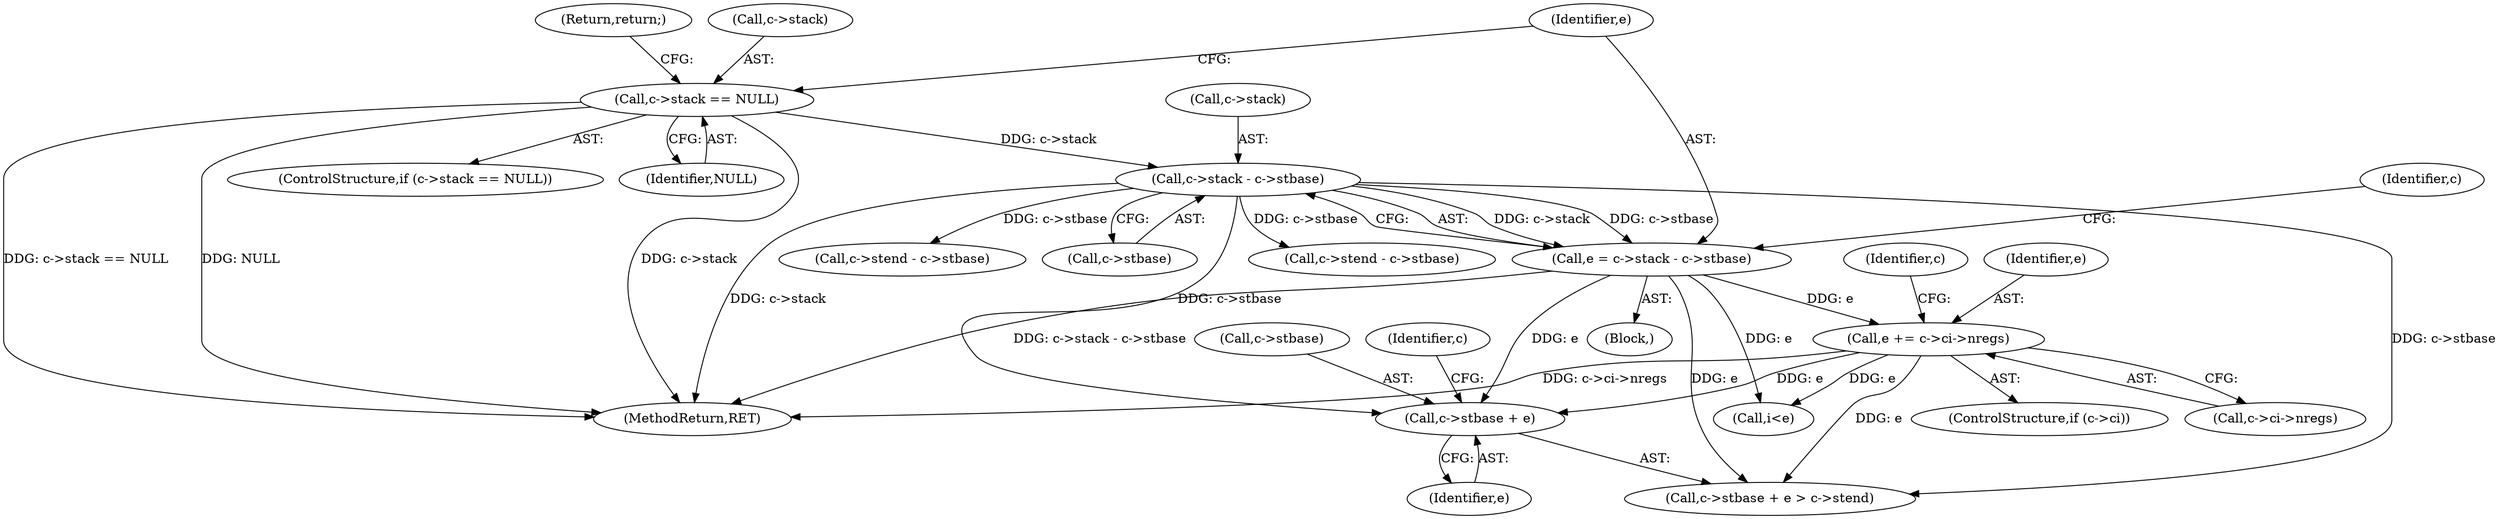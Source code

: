 digraph "0_mruby_5c114c91d4ff31859fcd84cf8bf349b737b90d99@pointer" {
"1000136" [label="(Call,c->stbase + e)"];
"1000116" [label="(Call,c->stack - c->stbase)"];
"1000108" [label="(Call,c->stack == NULL)"];
"1000114" [label="(Call,e = c->stack - c->stbase)"];
"1000127" [label="(Call,e += c->ci->nregs)"];
"1000182" [label="(Call,c->stend - c->stbase)"];
"1000128" [label="(Identifier,e)"];
"1000137" [label="(Call,c->stbase)"];
"1000206" [label="(MethodReturn,RET)"];
"1000157" [label="(Call,i<e)"];
"1000117" [label="(Call,c->stack)"];
"1000109" [label="(Call,c->stack)"];
"1000140" [label="(Identifier,e)"];
"1000113" [label="(Return,return;)"];
"1000120" [label="(Call,c->stbase)"];
"1000142" [label="(Identifier,c)"];
"1000136" [label="(Call,c->stbase + e)"];
"1000138" [label="(Identifier,c)"];
"1000135" [label="(Call,c->stbase + e > c->stend)"];
"1000108" [label="(Call,c->stack == NULL)"];
"1000146" [label="(Call,c->stend - c->stbase)"];
"1000129" [label="(Call,c->ci->nregs)"];
"1000107" [label="(ControlStructure,if (c->stack == NULL))"];
"1000125" [label="(Identifier,c)"];
"1000127" [label="(Call,e += c->ci->nregs)"];
"1000112" [label="(Identifier,NULL)"];
"1000103" [label="(Block,)"];
"1000116" [label="(Call,c->stack - c->stbase)"];
"1000115" [label="(Identifier,e)"];
"1000114" [label="(Call,e = c->stack - c->stbase)"];
"1000123" [label="(ControlStructure,if (c->ci))"];
"1000136" -> "1000135"  [label="AST: "];
"1000136" -> "1000140"  [label="CFG: "];
"1000137" -> "1000136"  [label="AST: "];
"1000140" -> "1000136"  [label="AST: "];
"1000142" -> "1000136"  [label="CFG: "];
"1000116" -> "1000136"  [label="DDG: c->stbase"];
"1000114" -> "1000136"  [label="DDG: e"];
"1000127" -> "1000136"  [label="DDG: e"];
"1000116" -> "1000114"  [label="AST: "];
"1000116" -> "1000120"  [label="CFG: "];
"1000117" -> "1000116"  [label="AST: "];
"1000120" -> "1000116"  [label="AST: "];
"1000114" -> "1000116"  [label="CFG: "];
"1000116" -> "1000206"  [label="DDG: c->stack"];
"1000116" -> "1000114"  [label="DDG: c->stack"];
"1000116" -> "1000114"  [label="DDG: c->stbase"];
"1000108" -> "1000116"  [label="DDG: c->stack"];
"1000116" -> "1000135"  [label="DDG: c->stbase"];
"1000116" -> "1000146"  [label="DDG: c->stbase"];
"1000116" -> "1000182"  [label="DDG: c->stbase"];
"1000108" -> "1000107"  [label="AST: "];
"1000108" -> "1000112"  [label="CFG: "];
"1000109" -> "1000108"  [label="AST: "];
"1000112" -> "1000108"  [label="AST: "];
"1000113" -> "1000108"  [label="CFG: "];
"1000115" -> "1000108"  [label="CFG: "];
"1000108" -> "1000206"  [label="DDG: c->stack == NULL"];
"1000108" -> "1000206"  [label="DDG: NULL"];
"1000108" -> "1000206"  [label="DDG: c->stack"];
"1000114" -> "1000103"  [label="AST: "];
"1000115" -> "1000114"  [label="AST: "];
"1000125" -> "1000114"  [label="CFG: "];
"1000114" -> "1000206"  [label="DDG: c->stack - c->stbase"];
"1000114" -> "1000127"  [label="DDG: e"];
"1000114" -> "1000135"  [label="DDG: e"];
"1000114" -> "1000157"  [label="DDG: e"];
"1000127" -> "1000123"  [label="AST: "];
"1000127" -> "1000129"  [label="CFG: "];
"1000128" -> "1000127"  [label="AST: "];
"1000129" -> "1000127"  [label="AST: "];
"1000138" -> "1000127"  [label="CFG: "];
"1000127" -> "1000206"  [label="DDG: c->ci->nregs"];
"1000127" -> "1000135"  [label="DDG: e"];
"1000127" -> "1000157"  [label="DDG: e"];
}
